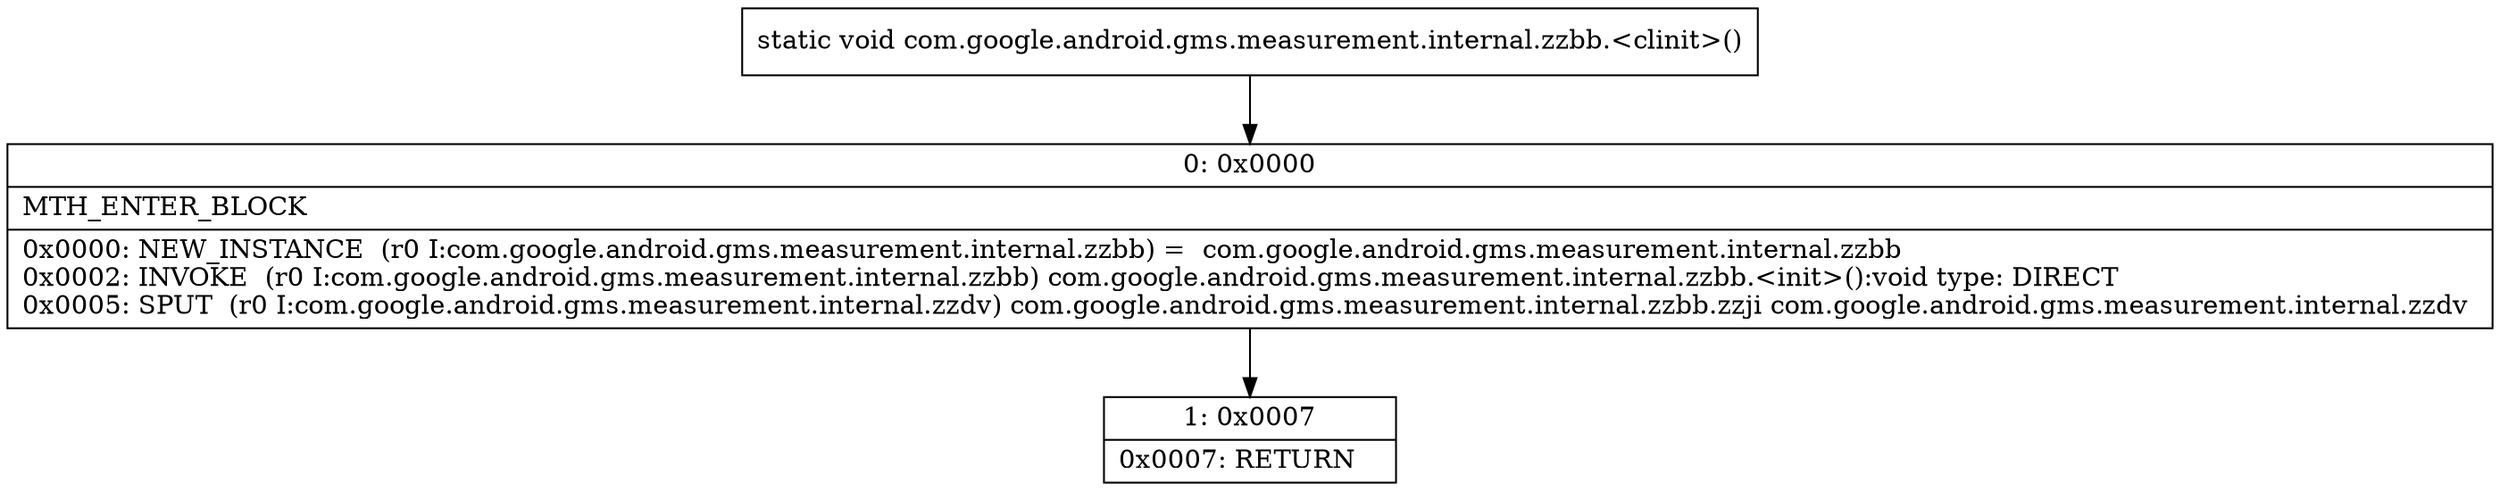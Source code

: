 digraph "CFG forcom.google.android.gms.measurement.internal.zzbb.\<clinit\>()V" {
Node_0 [shape=record,label="{0\:\ 0x0000|MTH_ENTER_BLOCK\l|0x0000: NEW_INSTANCE  (r0 I:com.google.android.gms.measurement.internal.zzbb) =  com.google.android.gms.measurement.internal.zzbb \l0x0002: INVOKE  (r0 I:com.google.android.gms.measurement.internal.zzbb) com.google.android.gms.measurement.internal.zzbb.\<init\>():void type: DIRECT \l0x0005: SPUT  (r0 I:com.google.android.gms.measurement.internal.zzdv) com.google.android.gms.measurement.internal.zzbb.zzji com.google.android.gms.measurement.internal.zzdv \l}"];
Node_1 [shape=record,label="{1\:\ 0x0007|0x0007: RETURN   \l}"];
MethodNode[shape=record,label="{static void com.google.android.gms.measurement.internal.zzbb.\<clinit\>() }"];
MethodNode -> Node_0;
Node_0 -> Node_1;
}

